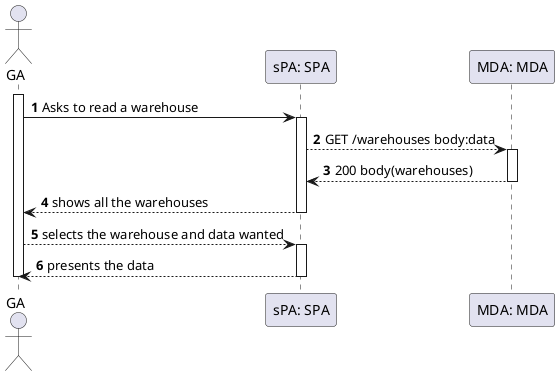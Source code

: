 @startuml
'https://plantuml.com/sequence-diagram

autonumber
actor GA
participant "sPA: SPA" as sPA
participant "MDA: MDA" as MDA 


activate GA
GA ->sPA : Asks to read a warehouse
activate sPA

sPA --> MDA : GET /warehouses body:data
activate MDA

MDA --> sPA :  200 body(warehouses)

deactivate MDA

sPA --> GA : shows all the warehouses

deactivate sPA

GA --> sPA : selects the warehouse and data wanted

activate sPA



sPA --> GA : presents the data

deactivate sPA

deactivate GA



@enduml